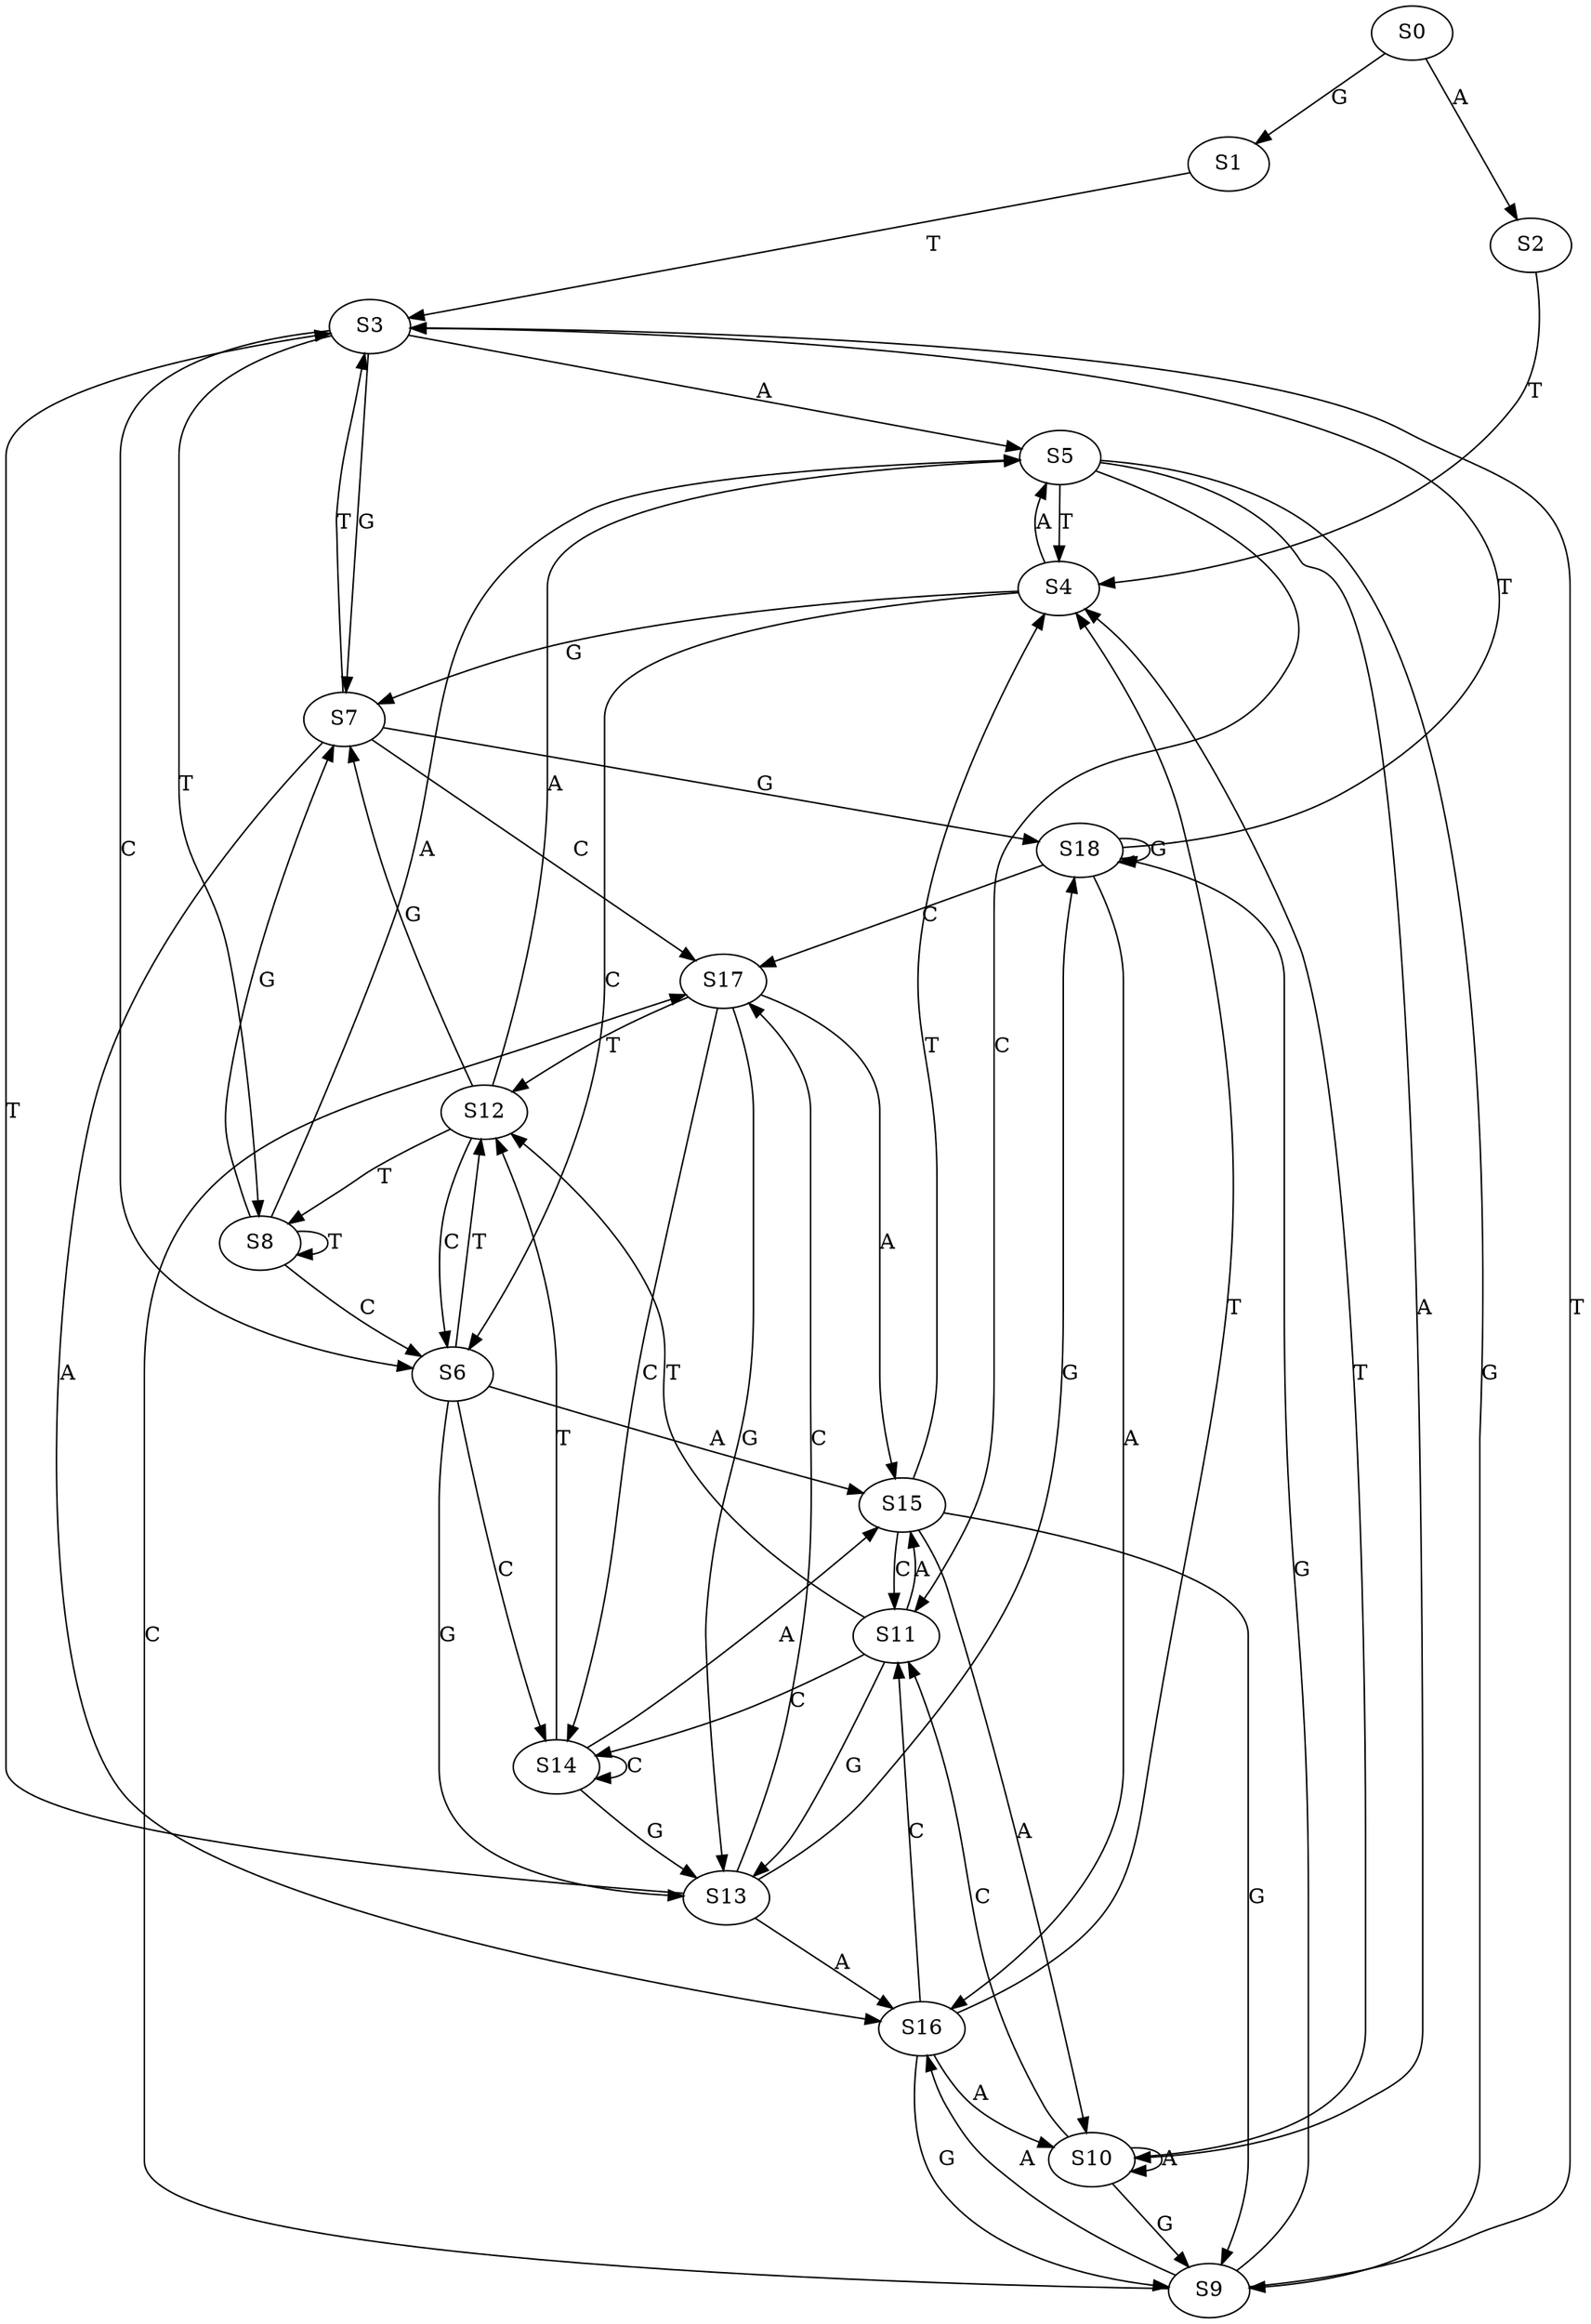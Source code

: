 strict digraph  {
	S0 -> S1 [ label = G ];
	S0 -> S2 [ label = A ];
	S1 -> S3 [ label = T ];
	S2 -> S4 [ label = T ];
	S3 -> S5 [ label = A ];
	S3 -> S6 [ label = C ];
	S3 -> S7 [ label = G ];
	S3 -> S8 [ label = T ];
	S4 -> S5 [ label = A ];
	S4 -> S6 [ label = C ];
	S4 -> S7 [ label = G ];
	S5 -> S9 [ label = G ];
	S5 -> S4 [ label = T ];
	S5 -> S10 [ label = A ];
	S5 -> S11 [ label = C ];
	S6 -> S12 [ label = T ];
	S6 -> S13 [ label = G ];
	S6 -> S14 [ label = C ];
	S6 -> S15 [ label = A ];
	S7 -> S16 [ label = A ];
	S7 -> S3 [ label = T ];
	S7 -> S17 [ label = C ];
	S7 -> S18 [ label = G ];
	S8 -> S6 [ label = C ];
	S8 -> S5 [ label = A ];
	S8 -> S7 [ label = G ];
	S8 -> S8 [ label = T ];
	S9 -> S3 [ label = T ];
	S9 -> S18 [ label = G ];
	S9 -> S16 [ label = A ];
	S9 -> S17 [ label = C ];
	S10 -> S4 [ label = T ];
	S10 -> S11 [ label = C ];
	S10 -> S9 [ label = G ];
	S10 -> S10 [ label = A ];
	S11 -> S15 [ label = A ];
	S11 -> S12 [ label = T ];
	S11 -> S14 [ label = C ];
	S11 -> S13 [ label = G ];
	S12 -> S7 [ label = G ];
	S12 -> S6 [ label = C ];
	S12 -> S5 [ label = A ];
	S12 -> S8 [ label = T ];
	S13 -> S18 [ label = G ];
	S13 -> S3 [ label = T ];
	S13 -> S16 [ label = A ];
	S13 -> S17 [ label = C ];
	S14 -> S13 [ label = G ];
	S14 -> S14 [ label = C ];
	S14 -> S15 [ label = A ];
	S14 -> S12 [ label = T ];
	S15 -> S9 [ label = G ];
	S15 -> S4 [ label = T ];
	S15 -> S11 [ label = C ];
	S15 -> S10 [ label = A ];
	S16 -> S9 [ label = G ];
	S16 -> S10 [ label = A ];
	S16 -> S11 [ label = C ];
	S16 -> S4 [ label = T ];
	S17 -> S14 [ label = C ];
	S17 -> S12 [ label = T ];
	S17 -> S13 [ label = G ];
	S17 -> S15 [ label = A ];
	S18 -> S16 [ label = A ];
	S18 -> S3 [ label = T ];
	S18 -> S18 [ label = G ];
	S18 -> S17 [ label = C ];
}

